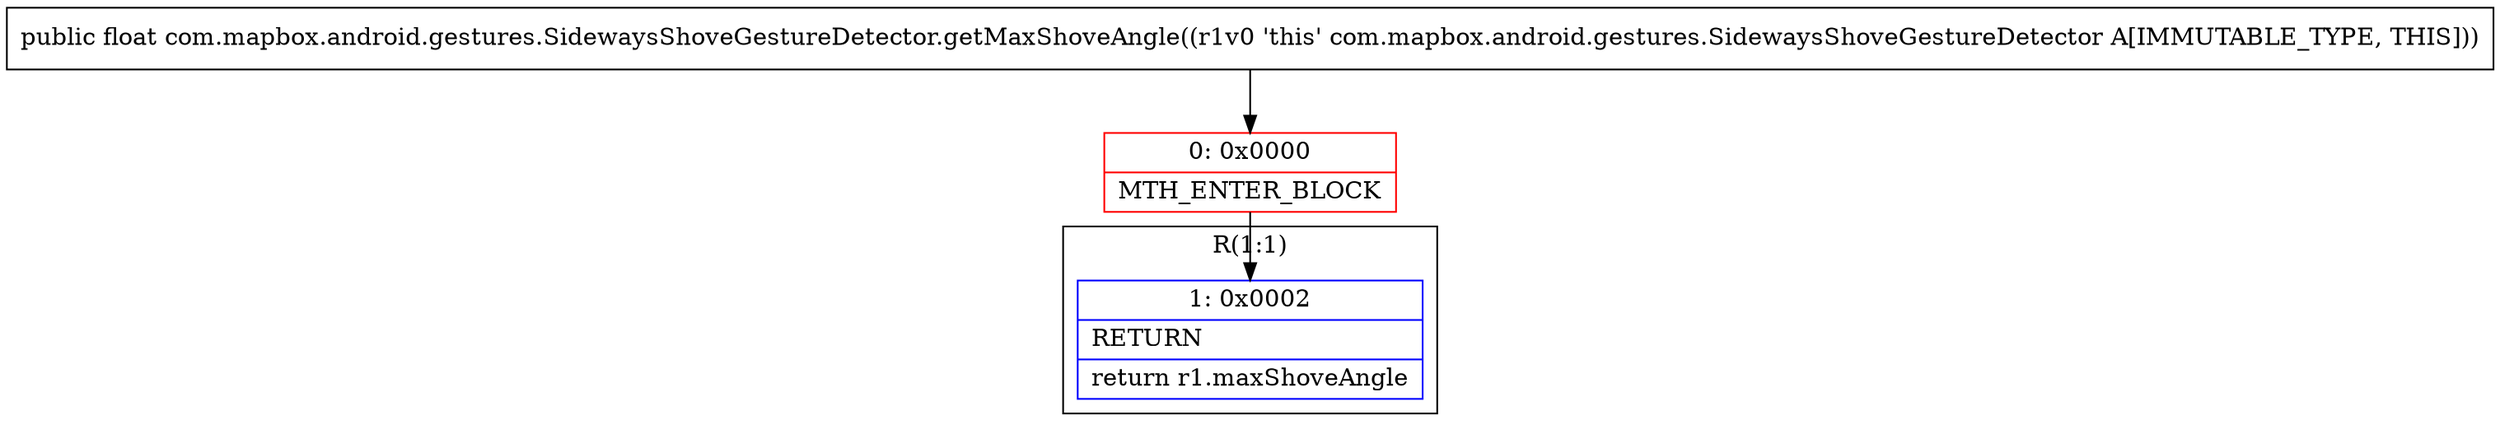 digraph "CFG forcom.mapbox.android.gestures.SidewaysShoveGestureDetector.getMaxShoveAngle()F" {
subgraph cluster_Region_1983275424 {
label = "R(1:1)";
node [shape=record,color=blue];
Node_1 [shape=record,label="{1\:\ 0x0002|RETURN\l|return r1.maxShoveAngle\l}"];
}
Node_0 [shape=record,color=red,label="{0\:\ 0x0000|MTH_ENTER_BLOCK\l}"];
MethodNode[shape=record,label="{public float com.mapbox.android.gestures.SidewaysShoveGestureDetector.getMaxShoveAngle((r1v0 'this' com.mapbox.android.gestures.SidewaysShoveGestureDetector A[IMMUTABLE_TYPE, THIS])) }"];
MethodNode -> Node_0;
Node_0 -> Node_1;
}

